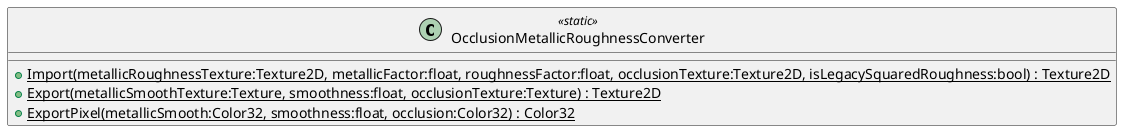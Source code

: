 @startuml
class OcclusionMetallicRoughnessConverter <<static>> {
    + {static} Import(metallicRoughnessTexture:Texture2D, metallicFactor:float, roughnessFactor:float, occlusionTexture:Texture2D, isLegacySquaredRoughness:bool) : Texture2D
    + {static} Export(metallicSmoothTexture:Texture, smoothness:float, occlusionTexture:Texture) : Texture2D
    + {static} ExportPixel(metallicSmooth:Color32, smoothness:float, occlusion:Color32) : Color32
}
@enduml
